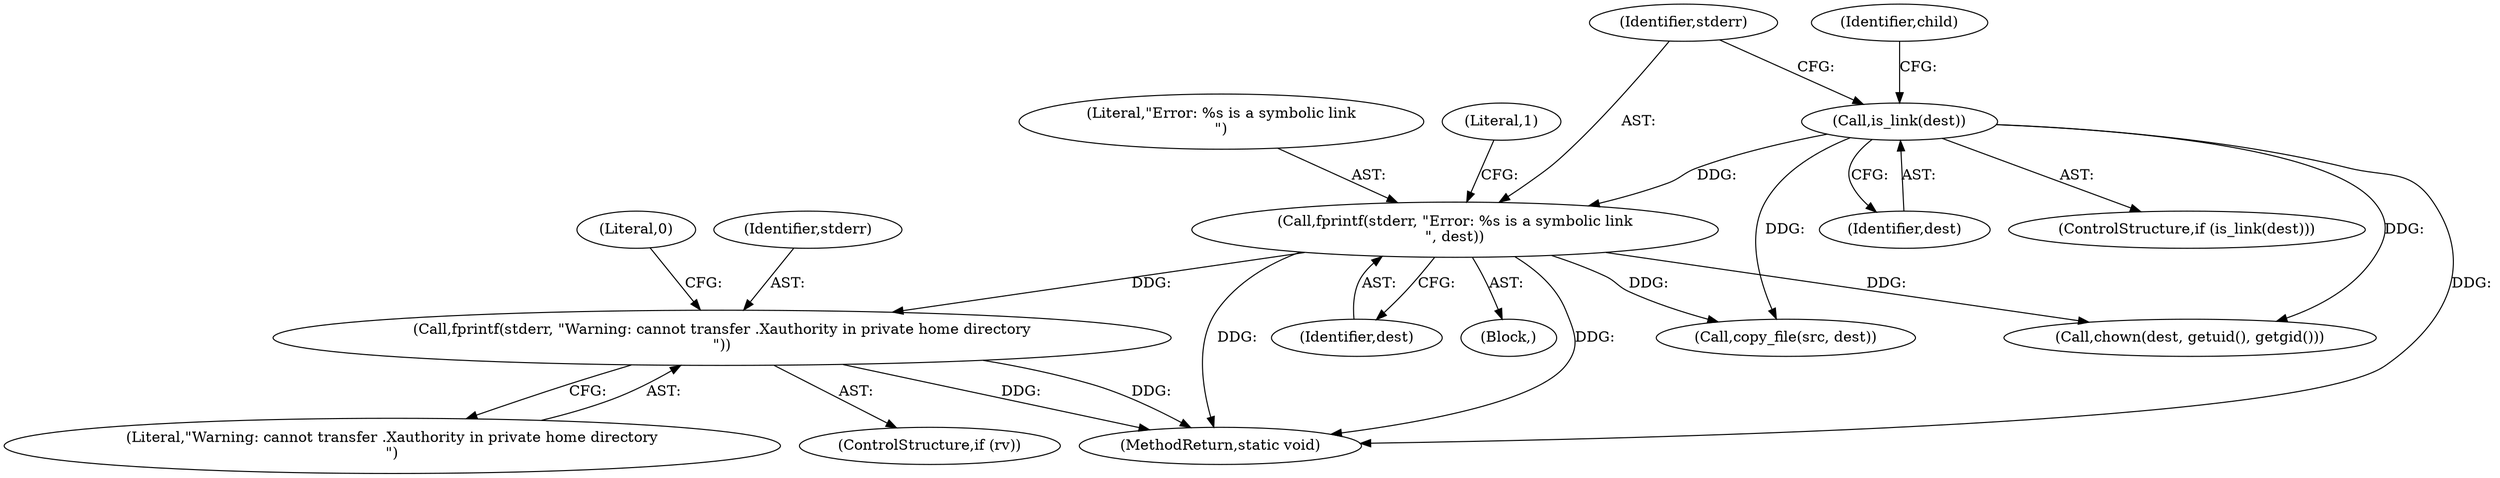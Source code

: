 digraph "1_firejail_903fd8a0789ca3cc3c21d84cd0282481515592ef_0@API" {
"1000156" [label="(Call,fprintf(stderr, \"Warning: cannot transfer .Xauthority in private home directory\n\"))"];
"1000125" [label="(Call,fprintf(stderr, \"Error: %s is a symbolic link\n\", dest))"];
"1000122" [label="(Call,is_link(dest))"];
"1000158" [label="(Literal,\"Warning: cannot transfer .Xauthority in private home directory\n\")"];
"1000123" [label="(Identifier,dest)"];
"1000191" [label="(MethodReturn,static void)"];
"1000156" [label="(Call,fprintf(stderr, \"Warning: cannot transfer .Xauthority in private home directory\n\"))"];
"1000154" [label="(ControlStructure,if (rv))"];
"1000125" [label="(Call,fprintf(stderr, \"Error: %s is a symbolic link\n\", dest))"];
"1000130" [label="(Literal,1)"];
"1000157" [label="(Identifier,stderr)"];
"1000122" [label="(Call,is_link(dest))"];
"1000121" [label="(ControlStructure,if (is_link(dest)))"];
"1000151" [label="(Call,copy_file(src, dest))"];
"1000127" [label="(Literal,\"Error: %s is a symbolic link\n\")"];
"1000165" [label="(Literal,0)"];
"1000133" [label="(Identifier,child)"];
"1000172" [label="(Call,chown(dest, getuid(), getgid()))"];
"1000128" [label="(Identifier,dest)"];
"1000126" [label="(Identifier,stderr)"];
"1000124" [label="(Block,)"];
"1000156" -> "1000154"  [label="AST: "];
"1000156" -> "1000158"  [label="CFG: "];
"1000157" -> "1000156"  [label="AST: "];
"1000158" -> "1000156"  [label="AST: "];
"1000165" -> "1000156"  [label="CFG: "];
"1000156" -> "1000191"  [label="DDG: "];
"1000156" -> "1000191"  [label="DDG: "];
"1000125" -> "1000156"  [label="DDG: "];
"1000125" -> "1000124"  [label="AST: "];
"1000125" -> "1000128"  [label="CFG: "];
"1000126" -> "1000125"  [label="AST: "];
"1000127" -> "1000125"  [label="AST: "];
"1000128" -> "1000125"  [label="AST: "];
"1000130" -> "1000125"  [label="CFG: "];
"1000125" -> "1000191"  [label="DDG: "];
"1000125" -> "1000191"  [label="DDG: "];
"1000122" -> "1000125"  [label="DDG: "];
"1000125" -> "1000151"  [label="DDG: "];
"1000125" -> "1000172"  [label="DDG: "];
"1000122" -> "1000121"  [label="AST: "];
"1000122" -> "1000123"  [label="CFG: "];
"1000123" -> "1000122"  [label="AST: "];
"1000126" -> "1000122"  [label="CFG: "];
"1000133" -> "1000122"  [label="CFG: "];
"1000122" -> "1000191"  [label="DDG: "];
"1000122" -> "1000151"  [label="DDG: "];
"1000122" -> "1000172"  [label="DDG: "];
}
